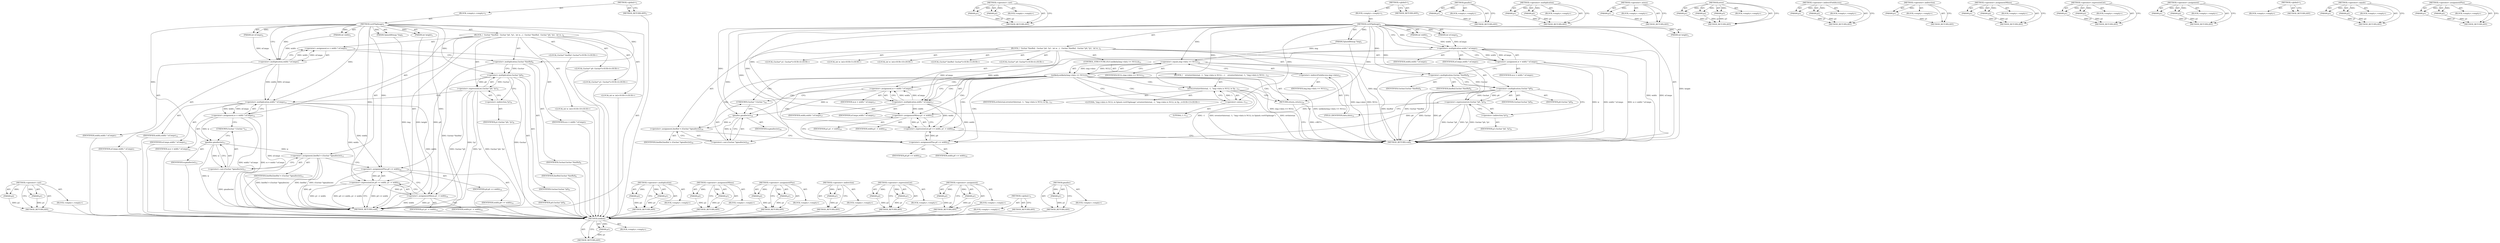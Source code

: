 digraph "&lt;operator&gt;.assignmentPlus" {
vulnerable_91 [label=<(METHOD,&lt;operator&gt;.cast)>];
vulnerable_92 [label=<(PARAM,p1)>];
vulnerable_93 [label=<(PARAM,p2)>];
vulnerable_94 [label=<(BLOCK,&lt;empty&gt;,&lt;empty&gt;)>];
vulnerable_95 [label=<(METHOD_RETURN,ANY)>];
vulnerable_6 [label=<(METHOD,&lt;global&gt;)<SUB>1</SUB>>];
vulnerable_7 [label=<(BLOCK,&lt;empty&gt;,&lt;empty&gt;)<SUB>1</SUB>>];
vulnerable_8 [label=<(METHOD,vertFlipImage)<SUB>1</SUB>>];
vulnerable_9 [label=<(PARAM,SplashBitmap *img)<SUB>1</SUB>>];
vulnerable_10 [label=<(PARAM,int width)<SUB>1</SUB>>];
vulnerable_11 [label=<(PARAM,int height)<SUB>1</SUB>>];
vulnerable_12 [label=<(PARAM,int nComps)<SUB>2</SUB>>];
vulnerable_13 [label=<(BLOCK,{
  Guchar *lineBuf;
  Guchar *p0, *p1;
  int w...,{
  Guchar *lineBuf;
  Guchar *p0, *p1;
  int w...)<SUB>2</SUB>>];
vulnerable_14 [label="<(LOCAL,Guchar* lineBuf: Guchar*)<SUB>3</SUB>>"];
vulnerable_15 [label="<(LOCAL,Guchar* p0: Guchar*)<SUB>4</SUB>>"];
vulnerable_16 [label="<(LOCAL,Guchar* p1: Guchar*)<SUB>4</SUB>>"];
vulnerable_17 [label="<(LOCAL,int w: int)<SUB>5</SUB>>"];
vulnerable_18 [label=<(&lt;operator&gt;.assignment,w = width * nComps)<SUB>7</SUB>>];
vulnerable_19 [label=<(IDENTIFIER,w,w = width * nComps)<SUB>7</SUB>>];
vulnerable_20 [label=<(&lt;operator&gt;.multiplication,width * nComps)<SUB>7</SUB>>];
vulnerable_21 [label=<(IDENTIFIER,width,width * nComps)<SUB>7</SUB>>];
vulnerable_22 [label=<(IDENTIFIER,nComps,width * nComps)<SUB>7</SUB>>];
vulnerable_23 [label=<(&lt;operator&gt;.multiplication,Guchar *lineBuf)<SUB>8</SUB>>];
vulnerable_24 [label=<(IDENTIFIER,Guchar,Guchar *lineBuf)<SUB>8</SUB>>];
vulnerable_25 [label=<(IDENTIFIER,lineBuf,Guchar *lineBuf)<SUB>8</SUB>>];
vulnerable_26 [label=<(&lt;operator&gt;.expressionList,Guchar *p0, *p1)<SUB>9</SUB>>];
vulnerable_27 [label=<(&lt;operator&gt;.multiplication,Guchar *p0)<SUB>9</SUB>>];
vulnerable_28 [label=<(IDENTIFIER,Guchar,Guchar *p0)<SUB>9</SUB>>];
vulnerable_29 [label=<(IDENTIFIER,p0,Guchar *p0)<SUB>9</SUB>>];
vulnerable_30 [label=<(&lt;operator&gt;.indirection,*p1)<SUB>9</SUB>>];
vulnerable_31 [label=<(IDENTIFIER,p1,Guchar *p0, *p1)<SUB>9</SUB>>];
vulnerable_32 [label="<(LOCAL,int w: int)<SUB>10</SUB>>"];
vulnerable_33 [label=<(&lt;operator&gt;.assignment,w = width * nComps)<SUB>12</SUB>>];
vulnerable_34 [label=<(IDENTIFIER,w,w = width * nComps)<SUB>12</SUB>>];
vulnerable_35 [label=<(&lt;operator&gt;.multiplication,width * nComps)<SUB>12</SUB>>];
vulnerable_36 [label=<(IDENTIFIER,width,width * nComps)<SUB>12</SUB>>];
vulnerable_37 [label=<(IDENTIFIER,nComps,width * nComps)<SUB>12</SUB>>];
vulnerable_38 [label=<(&lt;operator&gt;.assignment,lineBuf = (Guchar *)gmalloc(w))<SUB>13</SUB>>];
vulnerable_39 [label=<(IDENTIFIER,lineBuf,lineBuf = (Guchar *)gmalloc(w))<SUB>13</SUB>>];
vulnerable_40 [label=<(&lt;operator&gt;.cast,(Guchar *)gmalloc(w))<SUB>13</SUB>>];
vulnerable_41 [label=<(UNKNOWN,Guchar *,Guchar *)<SUB>13</SUB>>];
vulnerable_42 [label=<(gmalloc,gmalloc(w))<SUB>13</SUB>>];
vulnerable_43 [label=<(IDENTIFIER,w,gmalloc(w))<SUB>13</SUB>>];
vulnerable_44 [label=<(&lt;operator&gt;.expressionList,p0 += width, p1 -= width)<SUB>14</SUB>>];
vulnerable_45 [label=<(&lt;operator&gt;.assignmentPlus,p0 += width)<SUB>14</SUB>>];
vulnerable_46 [label=<(IDENTIFIER,p0,p0 += width)<SUB>14</SUB>>];
vulnerable_47 [label=<(IDENTIFIER,width,p0 += width)<SUB>14</SUB>>];
vulnerable_48 [label=<(&lt;operator&gt;.assignmentMinus,p1 -= width)<SUB>14</SUB>>];
vulnerable_49 [label=<(IDENTIFIER,p1,p1 -= width)<SUB>14</SUB>>];
vulnerable_50 [label=<(IDENTIFIER,width,p1 -= width)<SUB>14</SUB>>];
vulnerable_51 [label=<(METHOD_RETURN,void)<SUB>1</SUB>>];
vulnerable_53 [label=<(METHOD_RETURN,ANY)<SUB>1</SUB>>];
vulnerable_77 [label=<(METHOD,&lt;operator&gt;.multiplication)>];
vulnerable_78 [label=<(PARAM,p1)>];
vulnerable_79 [label=<(PARAM,p2)>];
vulnerable_80 [label=<(BLOCK,&lt;empty&gt;,&lt;empty&gt;)>];
vulnerable_81 [label=<(METHOD_RETURN,ANY)>];
vulnerable_105 [label=<(METHOD,&lt;operator&gt;.assignmentMinus)>];
vulnerable_106 [label=<(PARAM,p1)>];
vulnerable_107 [label=<(PARAM,p2)>];
vulnerable_108 [label=<(BLOCK,&lt;empty&gt;,&lt;empty&gt;)>];
vulnerable_109 [label=<(METHOD_RETURN,ANY)>];
vulnerable_100 [label=<(METHOD,&lt;operator&gt;.assignmentPlus)>];
vulnerable_101 [label=<(PARAM,p1)>];
vulnerable_102 [label=<(PARAM,p2)>];
vulnerable_103 [label=<(BLOCK,&lt;empty&gt;,&lt;empty&gt;)>];
vulnerable_104 [label=<(METHOD_RETURN,ANY)>];
vulnerable_87 [label=<(METHOD,&lt;operator&gt;.indirection)>];
vulnerable_88 [label=<(PARAM,p1)>];
vulnerable_89 [label=<(BLOCK,&lt;empty&gt;,&lt;empty&gt;)>];
vulnerable_90 [label=<(METHOD_RETURN,ANY)>];
vulnerable_82 [label=<(METHOD,&lt;operator&gt;.expressionList)>];
vulnerable_83 [label=<(PARAM,p1)>];
vulnerable_84 [label=<(PARAM,p2)>];
vulnerable_85 [label=<(BLOCK,&lt;empty&gt;,&lt;empty&gt;)>];
vulnerable_86 [label=<(METHOD_RETURN,ANY)>];
vulnerable_72 [label=<(METHOD,&lt;operator&gt;.assignment)>];
vulnerable_73 [label=<(PARAM,p1)>];
vulnerable_74 [label=<(PARAM,p2)>];
vulnerable_75 [label=<(BLOCK,&lt;empty&gt;,&lt;empty&gt;)>];
vulnerable_76 [label=<(METHOD_RETURN,ANY)>];
vulnerable_66 [label=<(METHOD,&lt;global&gt;)<SUB>1</SUB>>];
vulnerable_67 [label=<(BLOCK,&lt;empty&gt;,&lt;empty&gt;)>];
vulnerable_68 [label=<(METHOD_RETURN,ANY)>];
vulnerable_96 [label=<(METHOD,gmalloc)>];
vulnerable_97 [label=<(PARAM,p1)>];
vulnerable_98 [label=<(BLOCK,&lt;empty&gt;,&lt;empty&gt;)>];
vulnerable_99 [label=<(METHOD_RETURN,ANY)>];
fixed_107 [label=<(METHOD,unlikely)>];
fixed_108 [label=<(PARAM,p1)>];
fixed_109 [label=<(BLOCK,&lt;empty&gt;,&lt;empty&gt;)>];
fixed_110 [label=<(METHOD_RETURN,ANY)>];
fixed_131 [label=<(METHOD,&lt;operator&gt;.cast)>];
fixed_132 [label=<(PARAM,p1)>];
fixed_133 [label=<(PARAM,p2)>];
fixed_134 [label=<(BLOCK,&lt;empty&gt;,&lt;empty&gt;)>];
fixed_135 [label=<(METHOD_RETURN,ANY)>];
fixed_6 [label=<(METHOD,&lt;global&gt;)<SUB>1</SUB>>];
fixed_7 [label=<(BLOCK,&lt;empty&gt;,&lt;empty&gt;)<SUB>1</SUB>>];
fixed_8 [label=<(METHOD,vertFlipImage)<SUB>1</SUB>>];
fixed_9 [label=<(PARAM,SplashBitmap *img)<SUB>1</SUB>>];
fixed_10 [label=<(PARAM,int width)<SUB>1</SUB>>];
fixed_11 [label=<(PARAM,int height)<SUB>1</SUB>>];
fixed_12 [label=<(PARAM,int nComps)<SUB>2</SUB>>];
fixed_13 [label=<(BLOCK,{
  Guchar *lineBuf;
  Guchar *p0, *p1;
  int w...,{
  Guchar *lineBuf;
  Guchar *p0, *p1;
  int w...)<SUB>2</SUB>>];
fixed_14 [label="<(LOCAL,Guchar* lineBuf: Guchar*)<SUB>3</SUB>>"];
fixed_15 [label="<(LOCAL,Guchar* p0: Guchar*)<SUB>4</SUB>>"];
fixed_16 [label="<(LOCAL,Guchar* p1: Guchar*)<SUB>4</SUB>>"];
fixed_17 [label="<(LOCAL,int w: int)<SUB>5</SUB>>"];
fixed_18 [label=<(&lt;operator&gt;.assignment,w = width * nComps)<SUB>7</SUB>>];
fixed_19 [label=<(IDENTIFIER,w,w = width * nComps)<SUB>7</SUB>>];
fixed_20 [label=<(&lt;operator&gt;.multiplication,width * nComps)<SUB>7</SUB>>];
fixed_21 [label=<(IDENTIFIER,width,width * nComps)<SUB>7</SUB>>];
fixed_22 [label=<(IDENTIFIER,nComps,width * nComps)<SUB>7</SUB>>];
fixed_23 [label=<(&lt;operator&gt;.multiplication,Guchar *lineBuf)<SUB>8</SUB>>];
fixed_24 [label=<(IDENTIFIER,Guchar,Guchar *lineBuf)<SUB>8</SUB>>];
fixed_25 [label=<(IDENTIFIER,lineBuf,Guchar *lineBuf)<SUB>8</SUB>>];
fixed_26 [label=<(&lt;operator&gt;.expressionList,Guchar *p0, *p1)<SUB>9</SUB>>];
fixed_27 [label=<(&lt;operator&gt;.multiplication,Guchar *p0)<SUB>9</SUB>>];
fixed_28 [label=<(IDENTIFIER,Guchar,Guchar *p0)<SUB>9</SUB>>];
fixed_29 [label=<(IDENTIFIER,p0,Guchar *p0)<SUB>9</SUB>>];
fixed_30 [label=<(&lt;operator&gt;.indirection,*p1)<SUB>9</SUB>>];
fixed_31 [label=<(IDENTIFIER,p1,Guchar *p0, *p1)<SUB>9</SUB>>];
fixed_32 [label="<(LOCAL,int w: int)<SUB>10</SUB>>"];
fixed_33 [label=<(CONTROL_STRUCTURE,IF,if (unlikely(img-&gt;data == NULL)))<SUB>12</SUB>>];
fixed_34 [label=<(unlikely,unlikely(img-&gt;data == NULL))<SUB>12</SUB>>];
fixed_35 [label=<(&lt;operator&gt;.equals,img-&gt;data == NULL)<SUB>12</SUB>>];
fixed_36 [label=<(&lt;operator&gt;.indirectFieldAccess,img-&gt;data)<SUB>12</SUB>>];
fixed_37 [label=<(IDENTIFIER,img,img-&gt;data == NULL)<SUB>12</SUB>>];
fixed_38 [label=<(FIELD_IDENTIFIER,data,data)<SUB>12</SUB>>];
fixed_39 [label=<(IDENTIFIER,NULL,img-&gt;data == NULL)<SUB>12</SUB>>];
fixed_40 [label=<(BLOCK,{
    error(errInternal, -1, &quot;img-&gt;data is NULL...,{
    error(errInternal, -1, &quot;img-&gt;data is NULL...)<SUB>12</SUB>>];
fixed_41 [label=<(error,error(errInternal, -1, &quot;img-&gt;data is NULL in Sp...)<SUB>13</SUB>>];
fixed_42 [label=<(IDENTIFIER,errInternal,error(errInternal, -1, &quot;img-&gt;data is NULL in Sp...)<SUB>13</SUB>>];
fixed_43 [label=<(&lt;operator&gt;.minus,-1)<SUB>13</SUB>>];
fixed_44 [label=<(LITERAL,1,-1)<SUB>13</SUB>>];
fixed_45 [label="<(LITERAL,&quot;img-&gt;data is NULL in Splash::vertFlipImage&quot;,error(errInternal, -1, &quot;img-&gt;data is NULL in Sp...)<SUB>13</SUB>>"];
fixed_46 [label=<(RETURN,return;,return;)<SUB>14</SUB>>];
fixed_47 [label=<(&lt;operator&gt;.assignment,w = width * nComps)<SUB>17</SUB>>];
fixed_48 [label=<(IDENTIFIER,w,w = width * nComps)<SUB>17</SUB>>];
fixed_49 [label=<(&lt;operator&gt;.multiplication,width * nComps)<SUB>17</SUB>>];
fixed_50 [label=<(IDENTIFIER,width,width * nComps)<SUB>17</SUB>>];
fixed_51 [label=<(IDENTIFIER,nComps,width * nComps)<SUB>17</SUB>>];
fixed_52 [label=<(&lt;operator&gt;.assignment,lineBuf = (Guchar *)gmalloc(w))<SUB>18</SUB>>];
fixed_53 [label=<(IDENTIFIER,lineBuf,lineBuf = (Guchar *)gmalloc(w))<SUB>18</SUB>>];
fixed_54 [label=<(&lt;operator&gt;.cast,(Guchar *)gmalloc(w))<SUB>18</SUB>>];
fixed_55 [label=<(UNKNOWN,Guchar *,Guchar *)<SUB>18</SUB>>];
fixed_56 [label=<(gmalloc,gmalloc(w))<SUB>18</SUB>>];
fixed_57 [label=<(IDENTIFIER,w,gmalloc(w))<SUB>18</SUB>>];
fixed_58 [label=<(&lt;operator&gt;.expressionList,p0 += width, p1 -= width)<SUB>19</SUB>>];
fixed_59 [label=<(&lt;operator&gt;.assignmentPlus,p0 += width)<SUB>19</SUB>>];
fixed_60 [label=<(IDENTIFIER,p0,p0 += width)<SUB>19</SUB>>];
fixed_61 [label=<(IDENTIFIER,width,p0 += width)<SUB>19</SUB>>];
fixed_62 [label=<(&lt;operator&gt;.assignmentMinus,p1 -= width)<SUB>19</SUB>>];
fixed_63 [label=<(IDENTIFIER,p1,p1 -= width)<SUB>19</SUB>>];
fixed_64 [label=<(IDENTIFIER,width,p1 -= width)<SUB>19</SUB>>];
fixed_65 [label=<(METHOD_RETURN,void)<SUB>1</SUB>>];
fixed_67 [label=<(METHOD_RETURN,ANY)<SUB>1</SUB>>];
fixed_136 [label=<(METHOD,gmalloc)>];
fixed_137 [label=<(PARAM,p1)>];
fixed_138 [label=<(BLOCK,&lt;empty&gt;,&lt;empty&gt;)>];
fixed_139 [label=<(METHOD_RETURN,ANY)>];
fixed_93 [label=<(METHOD,&lt;operator&gt;.multiplication)>];
fixed_94 [label=<(PARAM,p1)>];
fixed_95 [label=<(PARAM,p2)>];
fixed_96 [label=<(BLOCK,&lt;empty&gt;,&lt;empty&gt;)>];
fixed_97 [label=<(METHOD_RETURN,ANY)>];
fixed_127 [label=<(METHOD,&lt;operator&gt;.minus)>];
fixed_128 [label=<(PARAM,p1)>];
fixed_129 [label=<(BLOCK,&lt;empty&gt;,&lt;empty&gt;)>];
fixed_130 [label=<(METHOD_RETURN,ANY)>];
fixed_121 [label=<(METHOD,error)>];
fixed_122 [label=<(PARAM,p1)>];
fixed_123 [label=<(PARAM,p2)>];
fixed_124 [label=<(PARAM,p3)>];
fixed_125 [label=<(BLOCK,&lt;empty&gt;,&lt;empty&gt;)>];
fixed_126 [label=<(METHOD_RETURN,ANY)>];
fixed_116 [label=<(METHOD,&lt;operator&gt;.indirectFieldAccess)>];
fixed_117 [label=<(PARAM,p1)>];
fixed_118 [label=<(PARAM,p2)>];
fixed_119 [label=<(BLOCK,&lt;empty&gt;,&lt;empty&gt;)>];
fixed_120 [label=<(METHOD_RETURN,ANY)>];
fixed_103 [label=<(METHOD,&lt;operator&gt;.indirection)>];
fixed_104 [label=<(PARAM,p1)>];
fixed_105 [label=<(BLOCK,&lt;empty&gt;,&lt;empty&gt;)>];
fixed_106 [label=<(METHOD_RETURN,ANY)>];
fixed_145 [label=<(METHOD,&lt;operator&gt;.assignmentMinus)>];
fixed_146 [label=<(PARAM,p1)>];
fixed_147 [label=<(PARAM,p2)>];
fixed_148 [label=<(BLOCK,&lt;empty&gt;,&lt;empty&gt;)>];
fixed_149 [label=<(METHOD_RETURN,ANY)>];
fixed_98 [label=<(METHOD,&lt;operator&gt;.expressionList)>];
fixed_99 [label=<(PARAM,p1)>];
fixed_100 [label=<(PARAM,p2)>];
fixed_101 [label=<(BLOCK,&lt;empty&gt;,&lt;empty&gt;)>];
fixed_102 [label=<(METHOD_RETURN,ANY)>];
fixed_88 [label=<(METHOD,&lt;operator&gt;.assignment)>];
fixed_89 [label=<(PARAM,p1)>];
fixed_90 [label=<(PARAM,p2)>];
fixed_91 [label=<(BLOCK,&lt;empty&gt;,&lt;empty&gt;)>];
fixed_92 [label=<(METHOD_RETURN,ANY)>];
fixed_82 [label=<(METHOD,&lt;global&gt;)<SUB>1</SUB>>];
fixed_83 [label=<(BLOCK,&lt;empty&gt;,&lt;empty&gt;)>];
fixed_84 [label=<(METHOD_RETURN,ANY)>];
fixed_111 [label=<(METHOD,&lt;operator&gt;.equals)>];
fixed_112 [label=<(PARAM,p1)>];
fixed_113 [label=<(PARAM,p2)>];
fixed_114 [label=<(BLOCK,&lt;empty&gt;,&lt;empty&gt;)>];
fixed_115 [label=<(METHOD_RETURN,ANY)>];
fixed_140 [label=<(METHOD,&lt;operator&gt;.assignmentPlus)>];
fixed_141 [label=<(PARAM,p1)>];
fixed_142 [label=<(PARAM,p2)>];
fixed_143 [label=<(BLOCK,&lt;empty&gt;,&lt;empty&gt;)>];
fixed_144 [label=<(METHOD_RETURN,ANY)>];
vulnerable_91 -> vulnerable_92  [key=0, label="AST: "];
vulnerable_91 -> vulnerable_92  [key=1, label="DDG: "];
vulnerable_91 -> vulnerable_94  [key=0, label="AST: "];
vulnerable_91 -> vulnerable_93  [key=0, label="AST: "];
vulnerable_91 -> vulnerable_93  [key=1, label="DDG: "];
vulnerable_91 -> vulnerable_95  [key=0, label="AST: "];
vulnerable_91 -> vulnerable_95  [key=1, label="CFG: "];
vulnerable_92 -> vulnerable_95  [key=0, label="DDG: p1"];
vulnerable_93 -> vulnerable_95  [key=0, label="DDG: p2"];
vulnerable_94 -> fixed_107  [key=0];
vulnerable_95 -> fixed_107  [key=0];
vulnerable_6 -> vulnerable_7  [key=0, label="AST: "];
vulnerable_6 -> vulnerable_53  [key=0, label="AST: "];
vulnerable_6 -> vulnerable_53  [key=1, label="CFG: "];
vulnerable_7 -> vulnerable_8  [key=0, label="AST: "];
vulnerable_8 -> vulnerable_9  [key=0, label="AST: "];
vulnerable_8 -> vulnerable_9  [key=1, label="DDG: "];
vulnerable_8 -> vulnerable_10  [key=0, label="AST: "];
vulnerable_8 -> vulnerable_10  [key=1, label="DDG: "];
vulnerable_8 -> vulnerable_11  [key=0, label="AST: "];
vulnerable_8 -> vulnerable_11  [key=1, label="DDG: "];
vulnerable_8 -> vulnerable_12  [key=0, label="AST: "];
vulnerable_8 -> vulnerable_12  [key=1, label="DDG: "];
vulnerable_8 -> vulnerable_13  [key=0, label="AST: "];
vulnerable_8 -> vulnerable_51  [key=0, label="AST: "];
vulnerable_8 -> vulnerable_20  [key=0, label="CFG: "];
vulnerable_8 -> vulnerable_20  [key=1, label="DDG: "];
vulnerable_8 -> vulnerable_23  [key=0, label="DDG: "];
vulnerable_8 -> vulnerable_44  [key=0, label="DDG: "];
vulnerable_8 -> vulnerable_27  [key=0, label="DDG: "];
vulnerable_8 -> vulnerable_35  [key=0, label="DDG: "];
vulnerable_8 -> vulnerable_45  [key=0, label="DDG: "];
vulnerable_8 -> vulnerable_48  [key=0, label="DDG: "];
vulnerable_8 -> vulnerable_42  [key=0, label="DDG: "];
vulnerable_9 -> vulnerable_51  [key=0, label="DDG: img"];
vulnerable_10 -> vulnerable_20  [key=0, label="DDG: width"];
vulnerable_11 -> vulnerable_51  [key=0, label="DDG: height"];
vulnerable_12 -> vulnerable_20  [key=0, label="DDG: nComps"];
vulnerable_13 -> vulnerable_14  [key=0, label="AST: "];
vulnerable_13 -> vulnerable_15  [key=0, label="AST: "];
vulnerable_13 -> vulnerable_16  [key=0, label="AST: "];
vulnerable_13 -> vulnerable_17  [key=0, label="AST: "];
vulnerable_13 -> vulnerable_18  [key=0, label="AST: "];
vulnerable_13 -> vulnerable_23  [key=0, label="AST: "];
vulnerable_13 -> vulnerable_26  [key=0, label="AST: "];
vulnerable_13 -> vulnerable_32  [key=0, label="AST: "];
vulnerable_13 -> vulnerable_33  [key=0, label="AST: "];
vulnerable_13 -> vulnerable_38  [key=0, label="AST: "];
vulnerable_13 -> vulnerable_44  [key=0, label="AST: "];
vulnerable_14 -> fixed_107  [key=0];
vulnerable_15 -> fixed_107  [key=0];
vulnerable_16 -> fixed_107  [key=0];
vulnerable_17 -> fixed_107  [key=0];
vulnerable_18 -> vulnerable_19  [key=0, label="AST: "];
vulnerable_18 -> vulnerable_20  [key=0, label="AST: "];
vulnerable_18 -> vulnerable_23  [key=0, label="CFG: "];
vulnerable_19 -> fixed_107  [key=0];
vulnerable_20 -> vulnerable_21  [key=0, label="AST: "];
vulnerable_20 -> vulnerable_22  [key=0, label="AST: "];
vulnerable_20 -> vulnerable_18  [key=0, label="CFG: "];
vulnerable_20 -> vulnerable_18  [key=1, label="DDG: width"];
vulnerable_20 -> vulnerable_18  [key=2, label="DDG: nComps"];
vulnerable_20 -> vulnerable_35  [key=0, label="DDG: width"];
vulnerable_20 -> vulnerable_35  [key=1, label="DDG: nComps"];
vulnerable_21 -> fixed_107  [key=0];
vulnerable_22 -> fixed_107  [key=0];
vulnerable_23 -> vulnerable_24  [key=0, label="AST: "];
vulnerable_23 -> vulnerable_25  [key=0, label="AST: "];
vulnerable_23 -> vulnerable_27  [key=0, label="CFG: "];
vulnerable_23 -> vulnerable_27  [key=1, label="DDG: Guchar"];
vulnerable_23 -> vulnerable_51  [key=0, label="DDG: Guchar *lineBuf"];
vulnerable_24 -> fixed_107  [key=0];
vulnerable_25 -> fixed_107  [key=0];
vulnerable_26 -> vulnerable_27  [key=0, label="AST: "];
vulnerable_26 -> vulnerable_30  [key=0, label="AST: "];
vulnerable_26 -> vulnerable_35  [key=0, label="CFG: "];
vulnerable_26 -> vulnerable_51  [key=0, label="DDG: Guchar *p0"];
vulnerable_26 -> vulnerable_51  [key=1, label="DDG: *p1"];
vulnerable_26 -> vulnerable_51  [key=2, label="DDG: Guchar *p0, *p1"];
vulnerable_26 -> vulnerable_48  [key=0, label="DDG: *p1"];
vulnerable_27 -> vulnerable_28  [key=0, label="AST: "];
vulnerable_27 -> vulnerable_29  [key=0, label="AST: "];
vulnerable_27 -> vulnerable_30  [key=0, label="CFG: "];
vulnerable_27 -> vulnerable_51  [key=0, label="DDG: Guchar"];
vulnerable_27 -> vulnerable_26  [key=0, label="DDG: Guchar"];
vulnerable_27 -> vulnerable_26  [key=1, label="DDG: p0"];
vulnerable_27 -> vulnerable_45  [key=0, label="DDG: p0"];
vulnerable_28 -> fixed_107  [key=0];
vulnerable_29 -> fixed_107  [key=0];
vulnerable_30 -> vulnerable_31  [key=0, label="AST: "];
vulnerable_30 -> vulnerable_26  [key=0, label="CFG: "];
vulnerable_31 -> fixed_107  [key=0];
vulnerable_32 -> fixed_107  [key=0];
vulnerable_33 -> vulnerable_34  [key=0, label="AST: "];
vulnerable_33 -> vulnerable_35  [key=0, label="AST: "];
vulnerable_33 -> vulnerable_41  [key=0, label="CFG: "];
vulnerable_33 -> vulnerable_51  [key=0, label="DDG: width * nComps"];
vulnerable_33 -> vulnerable_51  [key=1, label="DDG: w = width * nComps"];
vulnerable_33 -> vulnerable_42  [key=0, label="DDG: w"];
vulnerable_34 -> fixed_107  [key=0];
vulnerable_35 -> vulnerable_36  [key=0, label="AST: "];
vulnerable_35 -> vulnerable_37  [key=0, label="AST: "];
vulnerable_35 -> vulnerable_33  [key=0, label="CFG: "];
vulnerable_35 -> vulnerable_33  [key=1, label="DDG: width"];
vulnerable_35 -> vulnerable_33  [key=2, label="DDG: nComps"];
vulnerable_35 -> vulnerable_51  [key=0, label="DDG: nComps"];
vulnerable_35 -> vulnerable_44  [key=0, label="DDG: width"];
vulnerable_35 -> vulnerable_45  [key=0, label="DDG: width"];
vulnerable_35 -> vulnerable_48  [key=0, label="DDG: width"];
vulnerable_36 -> fixed_107  [key=0];
vulnerable_37 -> fixed_107  [key=0];
vulnerable_38 -> vulnerable_39  [key=0, label="AST: "];
vulnerable_38 -> vulnerable_40  [key=0, label="AST: "];
vulnerable_38 -> vulnerable_45  [key=0, label="CFG: "];
vulnerable_38 -> vulnerable_51  [key=0, label="DDG: lineBuf"];
vulnerable_38 -> vulnerable_51  [key=1, label="DDG: (Guchar *)gmalloc(w)"];
vulnerable_38 -> vulnerable_51  [key=2, label="DDG: lineBuf = (Guchar *)gmalloc(w)"];
vulnerable_39 -> fixed_107  [key=0];
vulnerable_40 -> vulnerable_41  [key=0, label="AST: "];
vulnerable_40 -> vulnerable_42  [key=0, label="AST: "];
vulnerable_40 -> vulnerable_38  [key=0, label="CFG: "];
vulnerable_40 -> vulnerable_51  [key=0, label="DDG: gmalloc(w)"];
vulnerable_41 -> vulnerable_42  [key=0, label="CFG: "];
vulnerable_42 -> vulnerable_43  [key=0, label="AST: "];
vulnerable_42 -> vulnerable_40  [key=0, label="CFG: "];
vulnerable_42 -> vulnerable_40  [key=1, label="DDG: w"];
vulnerable_42 -> vulnerable_51  [key=0, label="DDG: w"];
vulnerable_42 -> vulnerable_38  [key=0, label="DDG: w"];
vulnerable_43 -> fixed_107  [key=0];
vulnerable_44 -> vulnerable_45  [key=0, label="AST: "];
vulnerable_44 -> vulnerable_48  [key=0, label="AST: "];
vulnerable_44 -> vulnerable_51  [key=0, label="CFG: "];
vulnerable_44 -> vulnerable_51  [key=1, label="DDG: p0 += width"];
vulnerable_44 -> vulnerable_51  [key=2, label="DDG: p1 -= width"];
vulnerable_44 -> vulnerable_51  [key=3, label="DDG: p0 += width, p1 -= width"];
vulnerable_45 -> vulnerable_46  [key=0, label="AST: "];
vulnerable_45 -> vulnerable_47  [key=0, label="AST: "];
vulnerable_45 -> vulnerable_48  [key=0, label="CFG: "];
vulnerable_45 -> vulnerable_51  [key=0, label="DDG: p0"];
vulnerable_45 -> vulnerable_44  [key=0, label="DDG: p0"];
vulnerable_46 -> fixed_107  [key=0];
vulnerable_47 -> fixed_107  [key=0];
vulnerable_48 -> vulnerable_49  [key=0, label="AST: "];
vulnerable_48 -> vulnerable_50  [key=0, label="AST: "];
vulnerable_48 -> vulnerable_44  [key=0, label="CFG: "];
vulnerable_48 -> vulnerable_44  [key=1, label="DDG: p1"];
vulnerable_48 -> vulnerable_51  [key=0, label="DDG: p1"];
vulnerable_48 -> vulnerable_51  [key=1, label="DDG: width"];
vulnerable_49 -> fixed_107  [key=0];
vulnerable_50 -> fixed_107  [key=0];
vulnerable_51 -> fixed_107  [key=0];
vulnerable_53 -> fixed_107  [key=0];
vulnerable_77 -> vulnerable_78  [key=0, label="AST: "];
vulnerable_77 -> vulnerable_78  [key=1, label="DDG: "];
vulnerable_77 -> vulnerable_80  [key=0, label="AST: "];
vulnerable_77 -> vulnerable_79  [key=0, label="AST: "];
vulnerable_77 -> vulnerable_79  [key=1, label="DDG: "];
vulnerable_77 -> vulnerable_81  [key=0, label="AST: "];
vulnerable_77 -> vulnerable_81  [key=1, label="CFG: "];
vulnerable_78 -> vulnerable_81  [key=0, label="DDG: p1"];
vulnerable_79 -> vulnerable_81  [key=0, label="DDG: p2"];
vulnerable_80 -> fixed_107  [key=0];
vulnerable_81 -> fixed_107  [key=0];
vulnerable_105 -> vulnerable_106  [key=0, label="AST: "];
vulnerable_105 -> vulnerable_106  [key=1, label="DDG: "];
vulnerable_105 -> vulnerable_108  [key=0, label="AST: "];
vulnerable_105 -> vulnerable_107  [key=0, label="AST: "];
vulnerable_105 -> vulnerable_107  [key=1, label="DDG: "];
vulnerable_105 -> vulnerable_109  [key=0, label="AST: "];
vulnerable_105 -> vulnerable_109  [key=1, label="CFG: "];
vulnerable_106 -> vulnerable_109  [key=0, label="DDG: p1"];
vulnerable_107 -> vulnerable_109  [key=0, label="DDG: p2"];
vulnerable_108 -> fixed_107  [key=0];
vulnerable_109 -> fixed_107  [key=0];
vulnerable_100 -> vulnerable_101  [key=0, label="AST: "];
vulnerable_100 -> vulnerable_101  [key=1, label="DDG: "];
vulnerable_100 -> vulnerable_103  [key=0, label="AST: "];
vulnerable_100 -> vulnerable_102  [key=0, label="AST: "];
vulnerable_100 -> vulnerable_102  [key=1, label="DDG: "];
vulnerable_100 -> vulnerable_104  [key=0, label="AST: "];
vulnerable_100 -> vulnerable_104  [key=1, label="CFG: "];
vulnerable_101 -> vulnerable_104  [key=0, label="DDG: p1"];
vulnerable_102 -> vulnerable_104  [key=0, label="DDG: p2"];
vulnerable_103 -> fixed_107  [key=0];
vulnerable_104 -> fixed_107  [key=0];
vulnerable_87 -> vulnerable_88  [key=0, label="AST: "];
vulnerable_87 -> vulnerable_88  [key=1, label="DDG: "];
vulnerable_87 -> vulnerable_89  [key=0, label="AST: "];
vulnerable_87 -> vulnerable_90  [key=0, label="AST: "];
vulnerable_87 -> vulnerable_90  [key=1, label="CFG: "];
vulnerable_88 -> vulnerable_90  [key=0, label="DDG: p1"];
vulnerable_89 -> fixed_107  [key=0];
vulnerable_90 -> fixed_107  [key=0];
vulnerable_82 -> vulnerable_83  [key=0, label="AST: "];
vulnerable_82 -> vulnerable_83  [key=1, label="DDG: "];
vulnerable_82 -> vulnerable_85  [key=0, label="AST: "];
vulnerable_82 -> vulnerable_84  [key=0, label="AST: "];
vulnerable_82 -> vulnerable_84  [key=1, label="DDG: "];
vulnerable_82 -> vulnerable_86  [key=0, label="AST: "];
vulnerable_82 -> vulnerable_86  [key=1, label="CFG: "];
vulnerable_83 -> vulnerable_86  [key=0, label="DDG: p1"];
vulnerable_84 -> vulnerable_86  [key=0, label="DDG: p2"];
vulnerable_85 -> fixed_107  [key=0];
vulnerable_86 -> fixed_107  [key=0];
vulnerable_72 -> vulnerable_73  [key=0, label="AST: "];
vulnerable_72 -> vulnerable_73  [key=1, label="DDG: "];
vulnerable_72 -> vulnerable_75  [key=0, label="AST: "];
vulnerable_72 -> vulnerable_74  [key=0, label="AST: "];
vulnerable_72 -> vulnerable_74  [key=1, label="DDG: "];
vulnerable_72 -> vulnerable_76  [key=0, label="AST: "];
vulnerable_72 -> vulnerable_76  [key=1, label="CFG: "];
vulnerable_73 -> vulnerable_76  [key=0, label="DDG: p1"];
vulnerable_74 -> vulnerable_76  [key=0, label="DDG: p2"];
vulnerable_75 -> fixed_107  [key=0];
vulnerable_76 -> fixed_107  [key=0];
vulnerable_66 -> vulnerable_67  [key=0, label="AST: "];
vulnerable_66 -> vulnerable_68  [key=0, label="AST: "];
vulnerable_66 -> vulnerable_68  [key=1, label="CFG: "];
vulnerable_67 -> fixed_107  [key=0];
vulnerable_68 -> fixed_107  [key=0];
vulnerable_96 -> vulnerable_97  [key=0, label="AST: "];
vulnerable_96 -> vulnerable_97  [key=1, label="DDG: "];
vulnerable_96 -> vulnerable_98  [key=0, label="AST: "];
vulnerable_96 -> vulnerable_99  [key=0, label="AST: "];
vulnerable_96 -> vulnerable_99  [key=1, label="CFG: "];
vulnerable_97 -> vulnerable_99  [key=0, label="DDG: p1"];
vulnerable_98 -> fixed_107  [key=0];
vulnerable_99 -> fixed_107  [key=0];
fixed_107 -> fixed_108  [key=0, label="AST: "];
fixed_107 -> fixed_108  [key=1, label="DDG: "];
fixed_107 -> fixed_109  [key=0, label="AST: "];
fixed_107 -> fixed_110  [key=0, label="AST: "];
fixed_107 -> fixed_110  [key=1, label="CFG: "];
fixed_108 -> fixed_110  [key=0, label="DDG: p1"];
fixed_131 -> fixed_132  [key=0, label="AST: "];
fixed_131 -> fixed_132  [key=1, label="DDG: "];
fixed_131 -> fixed_134  [key=0, label="AST: "];
fixed_131 -> fixed_133  [key=0, label="AST: "];
fixed_131 -> fixed_133  [key=1, label="DDG: "];
fixed_131 -> fixed_135  [key=0, label="AST: "];
fixed_131 -> fixed_135  [key=1, label="CFG: "];
fixed_132 -> fixed_135  [key=0, label="DDG: p1"];
fixed_133 -> fixed_135  [key=0, label="DDG: p2"];
fixed_6 -> fixed_7  [key=0, label="AST: "];
fixed_6 -> fixed_67  [key=0, label="AST: "];
fixed_6 -> fixed_67  [key=1, label="CFG: "];
fixed_7 -> fixed_8  [key=0, label="AST: "];
fixed_8 -> fixed_9  [key=0, label="AST: "];
fixed_8 -> fixed_9  [key=1, label="DDG: "];
fixed_8 -> fixed_10  [key=0, label="AST: "];
fixed_8 -> fixed_10  [key=1, label="DDG: "];
fixed_8 -> fixed_11  [key=0, label="AST: "];
fixed_8 -> fixed_11  [key=1, label="DDG: "];
fixed_8 -> fixed_12  [key=0, label="AST: "];
fixed_8 -> fixed_12  [key=1, label="DDG: "];
fixed_8 -> fixed_13  [key=0, label="AST: "];
fixed_8 -> fixed_65  [key=0, label="AST: "];
fixed_8 -> fixed_20  [key=0, label="CFG: "];
fixed_8 -> fixed_20  [key=1, label="DDG: "];
fixed_8 -> fixed_23  [key=0, label="DDG: "];
fixed_8 -> fixed_58  [key=0, label="DDG: "];
fixed_8 -> fixed_27  [key=0, label="DDG: "];
fixed_8 -> fixed_46  [key=0, label="DDG: "];
fixed_8 -> fixed_49  [key=0, label="DDG: "];
fixed_8 -> fixed_59  [key=0, label="DDG: "];
fixed_8 -> fixed_62  [key=0, label="DDG: "];
fixed_8 -> fixed_35  [key=0, label="DDG: "];
fixed_8 -> fixed_41  [key=0, label="DDG: "];
fixed_8 -> fixed_56  [key=0, label="DDG: "];
fixed_8 -> fixed_43  [key=0, label="DDG: "];
fixed_9 -> fixed_65  [key=0, label="DDG: img"];
fixed_9 -> fixed_35  [key=0, label="DDG: img"];
fixed_10 -> fixed_20  [key=0, label="DDG: width"];
fixed_11 -> fixed_65  [key=0, label="DDG: height"];
fixed_12 -> fixed_20  [key=0, label="DDG: nComps"];
fixed_13 -> fixed_14  [key=0, label="AST: "];
fixed_13 -> fixed_15  [key=0, label="AST: "];
fixed_13 -> fixed_16  [key=0, label="AST: "];
fixed_13 -> fixed_17  [key=0, label="AST: "];
fixed_13 -> fixed_18  [key=0, label="AST: "];
fixed_13 -> fixed_23  [key=0, label="AST: "];
fixed_13 -> fixed_26  [key=0, label="AST: "];
fixed_13 -> fixed_32  [key=0, label="AST: "];
fixed_13 -> fixed_33  [key=0, label="AST: "];
fixed_13 -> fixed_47  [key=0, label="AST: "];
fixed_13 -> fixed_52  [key=0, label="AST: "];
fixed_13 -> fixed_58  [key=0, label="AST: "];
fixed_18 -> fixed_19  [key=0, label="AST: "];
fixed_18 -> fixed_20  [key=0, label="AST: "];
fixed_18 -> fixed_23  [key=0, label="CFG: "];
fixed_18 -> fixed_65  [key=0, label="DDG: w"];
fixed_18 -> fixed_65  [key=1, label="DDG: width * nComps"];
fixed_18 -> fixed_65  [key=2, label="DDG: w = width * nComps"];
fixed_20 -> fixed_21  [key=0, label="AST: "];
fixed_20 -> fixed_22  [key=0, label="AST: "];
fixed_20 -> fixed_18  [key=0, label="CFG: "];
fixed_20 -> fixed_18  [key=1, label="DDG: width"];
fixed_20 -> fixed_18  [key=2, label="DDG: nComps"];
fixed_20 -> fixed_65  [key=0, label="DDG: width"];
fixed_20 -> fixed_65  [key=1, label="DDG: nComps"];
fixed_20 -> fixed_49  [key=0, label="DDG: width"];
fixed_20 -> fixed_49  [key=1, label="DDG: nComps"];
fixed_23 -> fixed_24  [key=0, label="AST: "];
fixed_23 -> fixed_25  [key=0, label="AST: "];
fixed_23 -> fixed_27  [key=0, label="CFG: "];
fixed_23 -> fixed_27  [key=1, label="DDG: Guchar"];
fixed_23 -> fixed_65  [key=0, label="DDG: lineBuf"];
fixed_23 -> fixed_65  [key=1, label="DDG: Guchar *lineBuf"];
fixed_26 -> fixed_27  [key=0, label="AST: "];
fixed_26 -> fixed_30  [key=0, label="AST: "];
fixed_26 -> fixed_38  [key=0, label="CFG: "];
fixed_26 -> fixed_65  [key=0, label="DDG: Guchar *p0"];
fixed_26 -> fixed_65  [key=1, label="DDG: *p1"];
fixed_26 -> fixed_65  [key=2, label="DDG: Guchar *p0, *p1"];
fixed_26 -> fixed_62  [key=0, label="DDG: *p1"];
fixed_27 -> fixed_28  [key=0, label="AST: "];
fixed_27 -> fixed_29  [key=0, label="AST: "];
fixed_27 -> fixed_30  [key=0, label="CFG: "];
fixed_27 -> fixed_65  [key=0, label="DDG: Guchar"];
fixed_27 -> fixed_65  [key=1, label="DDG: p0"];
fixed_27 -> fixed_26  [key=0, label="DDG: Guchar"];
fixed_27 -> fixed_26  [key=1, label="DDG: p0"];
fixed_27 -> fixed_59  [key=0, label="DDG: p0"];
fixed_30 -> fixed_31  [key=0, label="AST: "];
fixed_30 -> fixed_26  [key=0, label="CFG: "];
fixed_33 -> fixed_34  [key=0, label="AST: "];
fixed_33 -> fixed_40  [key=0, label="AST: "];
fixed_34 -> fixed_35  [key=0, label="AST: "];
fixed_34 -> fixed_43  [key=0, label="CFG: "];
fixed_34 -> fixed_43  [key=1, label="CDG: "];
fixed_34 -> fixed_49  [key=0, label="CFG: "];
fixed_34 -> fixed_49  [key=1, label="CDG: "];
fixed_34 -> fixed_65  [key=0, label="DDG: img-&gt;data == NULL"];
fixed_34 -> fixed_65  [key=1, label="DDG: unlikely(img-&gt;data == NULL)"];
fixed_34 -> fixed_47  [key=0, label="CDG: "];
fixed_34 -> fixed_58  [key=0, label="CDG: "];
fixed_34 -> fixed_52  [key=0, label="CDG: "];
fixed_34 -> fixed_46  [key=0, label="CDG: "];
fixed_34 -> fixed_56  [key=0, label="CDG: "];
fixed_34 -> fixed_41  [key=0, label="CDG: "];
fixed_34 -> fixed_59  [key=0, label="CDG: "];
fixed_34 -> fixed_55  [key=0, label="CDG: "];
fixed_34 -> fixed_54  [key=0, label="CDG: "];
fixed_34 -> fixed_62  [key=0, label="CDG: "];
fixed_35 -> fixed_36  [key=0, label="AST: "];
fixed_35 -> fixed_39  [key=0, label="AST: "];
fixed_35 -> fixed_34  [key=0, label="CFG: "];
fixed_35 -> fixed_34  [key=1, label="DDG: img-&gt;data"];
fixed_35 -> fixed_34  [key=2, label="DDG: NULL"];
fixed_35 -> fixed_65  [key=0, label="DDG: img-&gt;data"];
fixed_35 -> fixed_65  [key=1, label="DDG: NULL"];
fixed_36 -> fixed_37  [key=0, label="AST: "];
fixed_36 -> fixed_38  [key=0, label="AST: "];
fixed_36 -> fixed_35  [key=0, label="CFG: "];
fixed_38 -> fixed_36  [key=0, label="CFG: "];
fixed_40 -> fixed_41  [key=0, label="AST: "];
fixed_40 -> fixed_46  [key=0, label="AST: "];
fixed_41 -> fixed_42  [key=0, label="AST: "];
fixed_41 -> fixed_43  [key=0, label="AST: "];
fixed_41 -> fixed_45  [key=0, label="AST: "];
fixed_41 -> fixed_46  [key=0, label="CFG: "];
fixed_41 -> fixed_65  [key=0, label="DDG: -1"];
fixed_41 -> fixed_65  [key=1, label="DDG: error(errInternal, -1, &quot;img-&gt;data is NULL in Splash::vertFlipImage&quot;)"];
fixed_41 -> fixed_65  [key=2, label="DDG: errInternal"];
fixed_43 -> fixed_44  [key=0, label="AST: "];
fixed_43 -> fixed_41  [key=0, label="CFG: "];
fixed_43 -> fixed_41  [key=1, label="DDG: 1"];
fixed_46 -> fixed_65  [key=0, label="CFG: "];
fixed_46 -> fixed_65  [key=1, label="DDG: &lt;RET&gt;"];
fixed_47 -> fixed_48  [key=0, label="AST: "];
fixed_47 -> fixed_49  [key=0, label="AST: "];
fixed_47 -> fixed_55  [key=0, label="CFG: "];
fixed_47 -> fixed_56  [key=0, label="DDG: w"];
fixed_49 -> fixed_50  [key=0, label="AST: "];
fixed_49 -> fixed_51  [key=0, label="AST: "];
fixed_49 -> fixed_47  [key=0, label="CFG: "];
fixed_49 -> fixed_47  [key=1, label="DDG: width"];
fixed_49 -> fixed_47  [key=2, label="DDG: nComps"];
fixed_49 -> fixed_58  [key=0, label="DDG: width"];
fixed_49 -> fixed_59  [key=0, label="DDG: width"];
fixed_49 -> fixed_62  [key=0, label="DDG: width"];
fixed_52 -> fixed_53  [key=0, label="AST: "];
fixed_52 -> fixed_54  [key=0, label="AST: "];
fixed_52 -> fixed_59  [key=0, label="CFG: "];
fixed_54 -> fixed_55  [key=0, label="AST: "];
fixed_54 -> fixed_56  [key=0, label="AST: "];
fixed_54 -> fixed_52  [key=0, label="CFG: "];
fixed_55 -> fixed_56  [key=0, label="CFG: "];
fixed_56 -> fixed_57  [key=0, label="AST: "];
fixed_56 -> fixed_54  [key=0, label="CFG: "];
fixed_56 -> fixed_54  [key=1, label="DDG: w"];
fixed_56 -> fixed_52  [key=0, label="DDG: w"];
fixed_58 -> fixed_59  [key=0, label="AST: "];
fixed_58 -> fixed_62  [key=0, label="AST: "];
fixed_58 -> fixed_65  [key=0, label="CFG: "];
fixed_59 -> fixed_60  [key=0, label="AST: "];
fixed_59 -> fixed_61  [key=0, label="AST: "];
fixed_59 -> fixed_62  [key=0, label="CFG: "];
fixed_59 -> fixed_58  [key=0, label="DDG: p0"];
fixed_62 -> fixed_63  [key=0, label="AST: "];
fixed_62 -> fixed_64  [key=0, label="AST: "];
fixed_62 -> fixed_58  [key=0, label="CFG: "];
fixed_62 -> fixed_58  [key=1, label="DDG: p1"];
fixed_136 -> fixed_137  [key=0, label="AST: "];
fixed_136 -> fixed_137  [key=1, label="DDG: "];
fixed_136 -> fixed_138  [key=0, label="AST: "];
fixed_136 -> fixed_139  [key=0, label="AST: "];
fixed_136 -> fixed_139  [key=1, label="CFG: "];
fixed_137 -> fixed_139  [key=0, label="DDG: p1"];
fixed_93 -> fixed_94  [key=0, label="AST: "];
fixed_93 -> fixed_94  [key=1, label="DDG: "];
fixed_93 -> fixed_96  [key=0, label="AST: "];
fixed_93 -> fixed_95  [key=0, label="AST: "];
fixed_93 -> fixed_95  [key=1, label="DDG: "];
fixed_93 -> fixed_97  [key=0, label="AST: "];
fixed_93 -> fixed_97  [key=1, label="CFG: "];
fixed_94 -> fixed_97  [key=0, label="DDG: p1"];
fixed_95 -> fixed_97  [key=0, label="DDG: p2"];
fixed_127 -> fixed_128  [key=0, label="AST: "];
fixed_127 -> fixed_128  [key=1, label="DDG: "];
fixed_127 -> fixed_129  [key=0, label="AST: "];
fixed_127 -> fixed_130  [key=0, label="AST: "];
fixed_127 -> fixed_130  [key=1, label="CFG: "];
fixed_128 -> fixed_130  [key=0, label="DDG: p1"];
fixed_121 -> fixed_122  [key=0, label="AST: "];
fixed_121 -> fixed_122  [key=1, label="DDG: "];
fixed_121 -> fixed_125  [key=0, label="AST: "];
fixed_121 -> fixed_123  [key=0, label="AST: "];
fixed_121 -> fixed_123  [key=1, label="DDG: "];
fixed_121 -> fixed_126  [key=0, label="AST: "];
fixed_121 -> fixed_126  [key=1, label="CFG: "];
fixed_121 -> fixed_124  [key=0, label="AST: "];
fixed_121 -> fixed_124  [key=1, label="DDG: "];
fixed_122 -> fixed_126  [key=0, label="DDG: p1"];
fixed_123 -> fixed_126  [key=0, label="DDG: p2"];
fixed_124 -> fixed_126  [key=0, label="DDG: p3"];
fixed_116 -> fixed_117  [key=0, label="AST: "];
fixed_116 -> fixed_117  [key=1, label="DDG: "];
fixed_116 -> fixed_119  [key=0, label="AST: "];
fixed_116 -> fixed_118  [key=0, label="AST: "];
fixed_116 -> fixed_118  [key=1, label="DDG: "];
fixed_116 -> fixed_120  [key=0, label="AST: "];
fixed_116 -> fixed_120  [key=1, label="CFG: "];
fixed_117 -> fixed_120  [key=0, label="DDG: p1"];
fixed_118 -> fixed_120  [key=0, label="DDG: p2"];
fixed_103 -> fixed_104  [key=0, label="AST: "];
fixed_103 -> fixed_104  [key=1, label="DDG: "];
fixed_103 -> fixed_105  [key=0, label="AST: "];
fixed_103 -> fixed_106  [key=0, label="AST: "];
fixed_103 -> fixed_106  [key=1, label="CFG: "];
fixed_104 -> fixed_106  [key=0, label="DDG: p1"];
fixed_145 -> fixed_146  [key=0, label="AST: "];
fixed_145 -> fixed_146  [key=1, label="DDG: "];
fixed_145 -> fixed_148  [key=0, label="AST: "];
fixed_145 -> fixed_147  [key=0, label="AST: "];
fixed_145 -> fixed_147  [key=1, label="DDG: "];
fixed_145 -> fixed_149  [key=0, label="AST: "];
fixed_145 -> fixed_149  [key=1, label="CFG: "];
fixed_146 -> fixed_149  [key=0, label="DDG: p1"];
fixed_147 -> fixed_149  [key=0, label="DDG: p2"];
fixed_98 -> fixed_99  [key=0, label="AST: "];
fixed_98 -> fixed_99  [key=1, label="DDG: "];
fixed_98 -> fixed_101  [key=0, label="AST: "];
fixed_98 -> fixed_100  [key=0, label="AST: "];
fixed_98 -> fixed_100  [key=1, label="DDG: "];
fixed_98 -> fixed_102  [key=0, label="AST: "];
fixed_98 -> fixed_102  [key=1, label="CFG: "];
fixed_99 -> fixed_102  [key=0, label="DDG: p1"];
fixed_100 -> fixed_102  [key=0, label="DDG: p2"];
fixed_88 -> fixed_89  [key=0, label="AST: "];
fixed_88 -> fixed_89  [key=1, label="DDG: "];
fixed_88 -> fixed_91  [key=0, label="AST: "];
fixed_88 -> fixed_90  [key=0, label="AST: "];
fixed_88 -> fixed_90  [key=1, label="DDG: "];
fixed_88 -> fixed_92  [key=0, label="AST: "];
fixed_88 -> fixed_92  [key=1, label="CFG: "];
fixed_89 -> fixed_92  [key=0, label="DDG: p1"];
fixed_90 -> fixed_92  [key=0, label="DDG: p2"];
fixed_82 -> fixed_83  [key=0, label="AST: "];
fixed_82 -> fixed_84  [key=0, label="AST: "];
fixed_82 -> fixed_84  [key=1, label="CFG: "];
fixed_111 -> fixed_112  [key=0, label="AST: "];
fixed_111 -> fixed_112  [key=1, label="DDG: "];
fixed_111 -> fixed_114  [key=0, label="AST: "];
fixed_111 -> fixed_113  [key=0, label="AST: "];
fixed_111 -> fixed_113  [key=1, label="DDG: "];
fixed_111 -> fixed_115  [key=0, label="AST: "];
fixed_111 -> fixed_115  [key=1, label="CFG: "];
fixed_112 -> fixed_115  [key=0, label="DDG: p1"];
fixed_113 -> fixed_115  [key=0, label="DDG: p2"];
fixed_140 -> fixed_141  [key=0, label="AST: "];
fixed_140 -> fixed_141  [key=1, label="DDG: "];
fixed_140 -> fixed_143  [key=0, label="AST: "];
fixed_140 -> fixed_142  [key=0, label="AST: "];
fixed_140 -> fixed_142  [key=1, label="DDG: "];
fixed_140 -> fixed_144  [key=0, label="AST: "];
fixed_140 -> fixed_144  [key=1, label="CFG: "];
fixed_141 -> fixed_144  [key=0, label="DDG: p1"];
fixed_142 -> fixed_144  [key=0, label="DDG: p2"];
}
